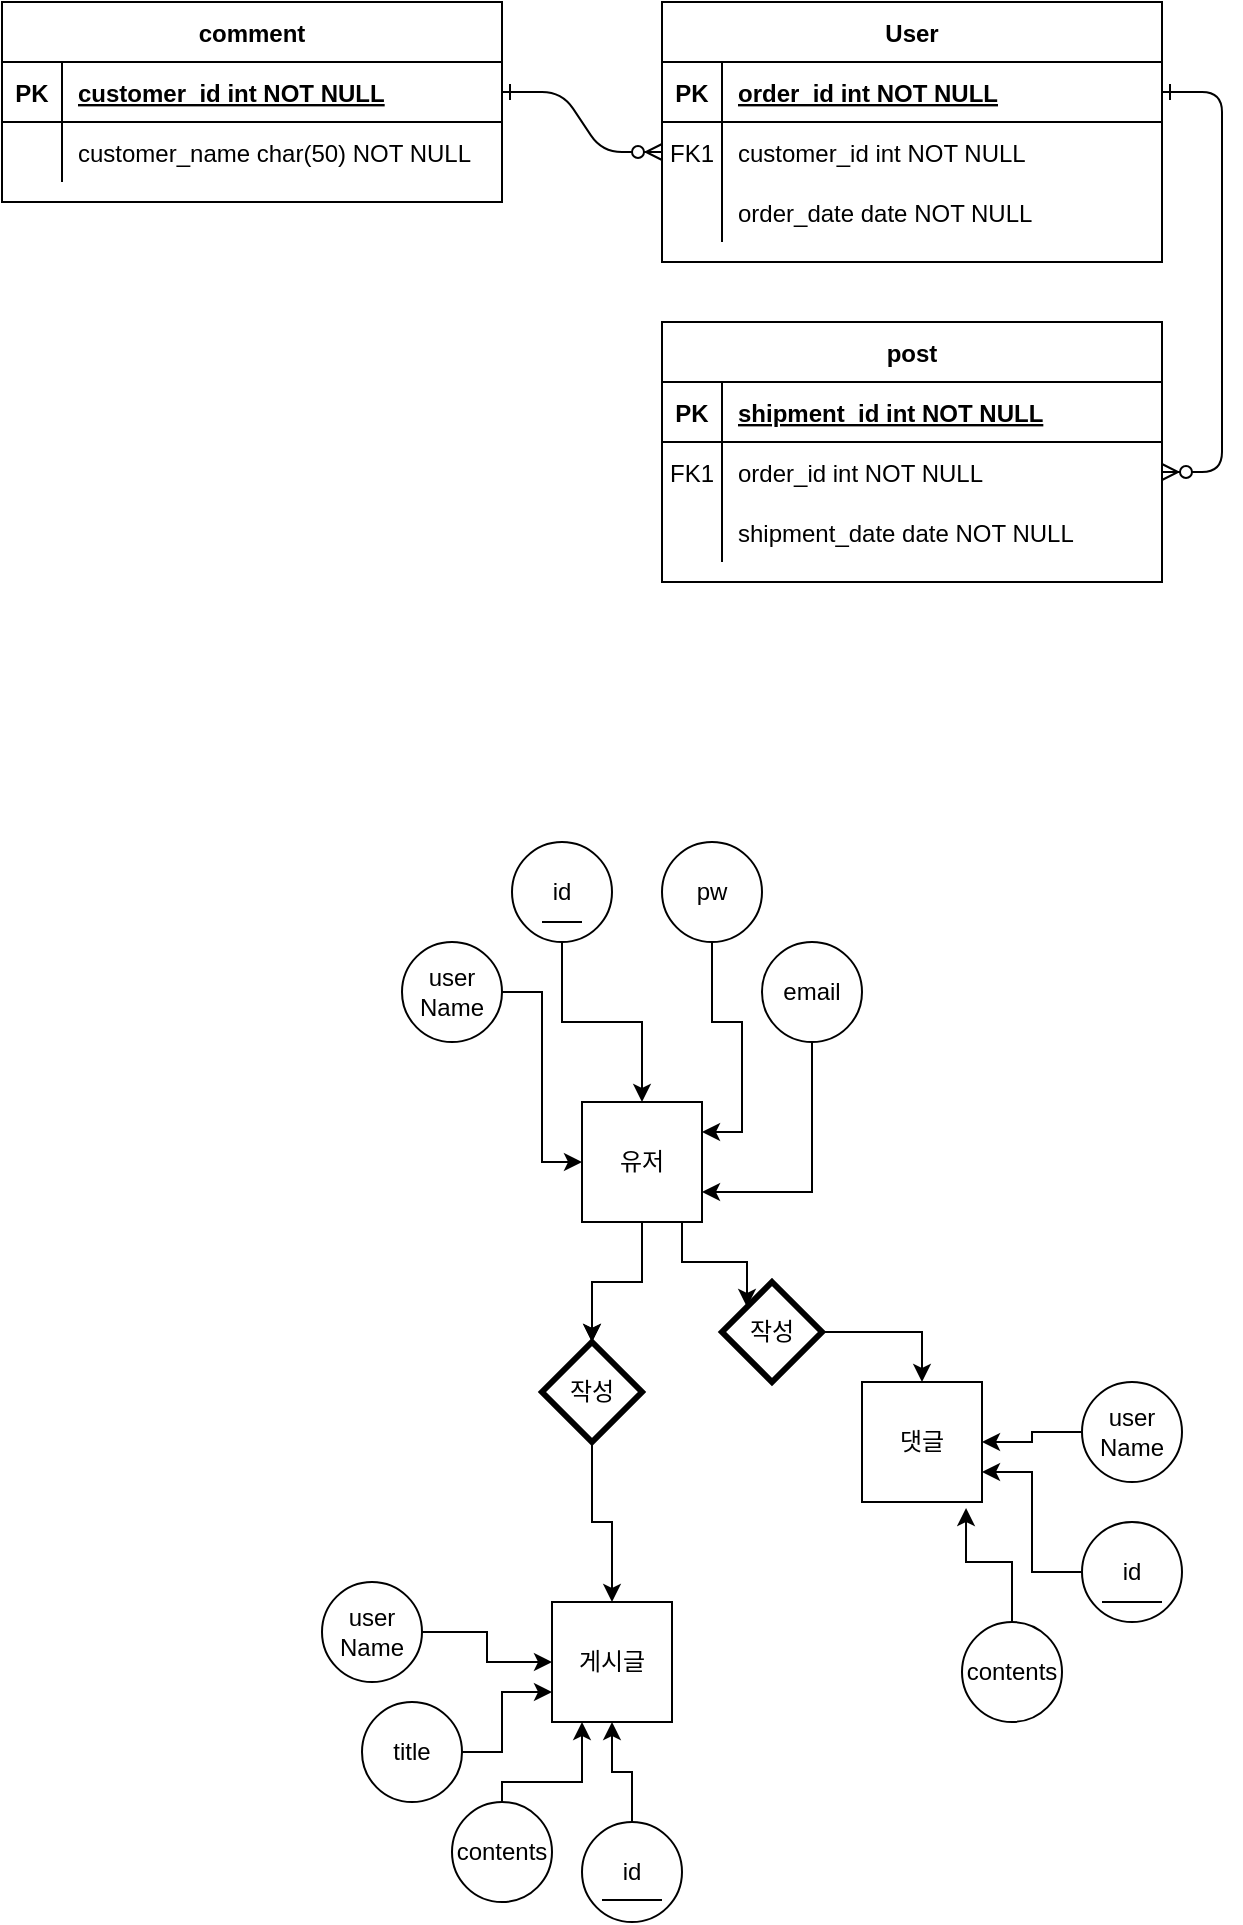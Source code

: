 <mxfile version="20.5.3" type="embed"><diagram id="R2lEEEUBdFMjLlhIrx00" name="Page-1"><mxGraphModel dx="556" dy="621" grid="1" gridSize="10" guides="1" tooltips="1" connect="1" arrows="1" fold="1" page="1" pageScale="1" pageWidth="850" pageHeight="1100" math="0" shadow="0" extFonts="Permanent Marker^https://fonts.googleapis.com/css?family=Permanent+Marker"><root><mxCell id="0"/><mxCell id="1" parent="0"/><mxCell id="C-vyLk0tnHw3VtMMgP7b-1" value="" style="edgeStyle=entityRelationEdgeStyle;endArrow=ERzeroToMany;startArrow=ERone;endFill=1;startFill=0;" parent="1" source="C-vyLk0tnHw3VtMMgP7b-24" target="C-vyLk0tnHw3VtMMgP7b-6" edge="1"><mxGeometry width="100" height="100" relative="1" as="geometry"><mxPoint x="340" y="720" as="sourcePoint"/><mxPoint x="440" y="620" as="targetPoint"/></mxGeometry></mxCell><mxCell id="C-vyLk0tnHw3VtMMgP7b-12" value="" style="edgeStyle=entityRelationEdgeStyle;endArrow=ERzeroToMany;startArrow=ERone;endFill=1;startFill=0;" parent="1" source="C-vyLk0tnHw3VtMMgP7b-3" target="C-vyLk0tnHw3VtMMgP7b-17" edge="1"><mxGeometry width="100" height="100" relative="1" as="geometry"><mxPoint x="400" y="180" as="sourcePoint"/><mxPoint x="460" y="205" as="targetPoint"/></mxGeometry></mxCell><mxCell id="C-vyLk0tnHw3VtMMgP7b-2" value="User" style="shape=table;startSize=30;container=1;collapsible=1;childLayout=tableLayout;fixedRows=1;rowLines=0;fontStyle=1;align=center;resizeLast=1;" parent="1" vertex="1"><mxGeometry x="450" y="120" width="250" height="130" as="geometry"/></mxCell><mxCell id="C-vyLk0tnHw3VtMMgP7b-3" value="" style="shape=partialRectangle;collapsible=0;dropTarget=0;pointerEvents=0;fillColor=none;points=[[0,0.5],[1,0.5]];portConstraint=eastwest;top=0;left=0;right=0;bottom=1;" parent="C-vyLk0tnHw3VtMMgP7b-2" vertex="1"><mxGeometry y="30" width="250" height="30" as="geometry"/></mxCell><mxCell id="C-vyLk0tnHw3VtMMgP7b-4" value="PK" style="shape=partialRectangle;overflow=hidden;connectable=0;fillColor=none;top=0;left=0;bottom=0;right=0;fontStyle=1;" parent="C-vyLk0tnHw3VtMMgP7b-3" vertex="1"><mxGeometry width="30" height="30" as="geometry"><mxRectangle width="30" height="30" as="alternateBounds"/></mxGeometry></mxCell><mxCell id="C-vyLk0tnHw3VtMMgP7b-5" value="order_id int NOT NULL " style="shape=partialRectangle;overflow=hidden;connectable=0;fillColor=none;top=0;left=0;bottom=0;right=0;align=left;spacingLeft=6;fontStyle=5;" parent="C-vyLk0tnHw3VtMMgP7b-3" vertex="1"><mxGeometry x="30" width="220" height="30" as="geometry"><mxRectangle width="220" height="30" as="alternateBounds"/></mxGeometry></mxCell><mxCell id="C-vyLk0tnHw3VtMMgP7b-6" value="" style="shape=partialRectangle;collapsible=0;dropTarget=0;pointerEvents=0;fillColor=none;points=[[0,0.5],[1,0.5]];portConstraint=eastwest;top=0;left=0;right=0;bottom=0;" parent="C-vyLk0tnHw3VtMMgP7b-2" vertex="1"><mxGeometry y="60" width="250" height="30" as="geometry"/></mxCell><mxCell id="C-vyLk0tnHw3VtMMgP7b-7" value="FK1" style="shape=partialRectangle;overflow=hidden;connectable=0;fillColor=none;top=0;left=0;bottom=0;right=0;" parent="C-vyLk0tnHw3VtMMgP7b-6" vertex="1"><mxGeometry width="30" height="30" as="geometry"><mxRectangle width="30" height="30" as="alternateBounds"/></mxGeometry></mxCell><mxCell id="C-vyLk0tnHw3VtMMgP7b-8" value="customer_id int NOT NULL" style="shape=partialRectangle;overflow=hidden;connectable=0;fillColor=none;top=0;left=0;bottom=0;right=0;align=left;spacingLeft=6;" parent="C-vyLk0tnHw3VtMMgP7b-6" vertex="1"><mxGeometry x="30" width="220" height="30" as="geometry"><mxRectangle width="220" height="30" as="alternateBounds"/></mxGeometry></mxCell><mxCell id="C-vyLk0tnHw3VtMMgP7b-9" value="" style="shape=partialRectangle;collapsible=0;dropTarget=0;pointerEvents=0;fillColor=none;points=[[0,0.5],[1,0.5]];portConstraint=eastwest;top=0;left=0;right=0;bottom=0;" parent="C-vyLk0tnHw3VtMMgP7b-2" vertex="1"><mxGeometry y="90" width="250" height="30" as="geometry"/></mxCell><mxCell id="C-vyLk0tnHw3VtMMgP7b-10" value="" style="shape=partialRectangle;overflow=hidden;connectable=0;fillColor=none;top=0;left=0;bottom=0;right=0;" parent="C-vyLk0tnHw3VtMMgP7b-9" vertex="1"><mxGeometry width="30" height="30" as="geometry"><mxRectangle width="30" height="30" as="alternateBounds"/></mxGeometry></mxCell><mxCell id="C-vyLk0tnHw3VtMMgP7b-11" value="order_date date NOT NULL" style="shape=partialRectangle;overflow=hidden;connectable=0;fillColor=none;top=0;left=0;bottom=0;right=0;align=left;spacingLeft=6;" parent="C-vyLk0tnHw3VtMMgP7b-9" vertex="1"><mxGeometry x="30" width="220" height="30" as="geometry"><mxRectangle width="220" height="30" as="alternateBounds"/></mxGeometry></mxCell><mxCell id="C-vyLk0tnHw3VtMMgP7b-13" value="post" style="shape=table;startSize=30;container=1;collapsible=1;childLayout=tableLayout;fixedRows=1;rowLines=0;fontStyle=1;align=center;resizeLast=1;" parent="1" vertex="1"><mxGeometry x="450" y="280" width="250" height="130" as="geometry"/></mxCell><mxCell id="C-vyLk0tnHw3VtMMgP7b-14" value="" style="shape=partialRectangle;collapsible=0;dropTarget=0;pointerEvents=0;fillColor=none;points=[[0,0.5],[1,0.5]];portConstraint=eastwest;top=0;left=0;right=0;bottom=1;" parent="C-vyLk0tnHw3VtMMgP7b-13" vertex="1"><mxGeometry y="30" width="250" height="30" as="geometry"/></mxCell><mxCell id="C-vyLk0tnHw3VtMMgP7b-15" value="PK" style="shape=partialRectangle;overflow=hidden;connectable=0;fillColor=none;top=0;left=0;bottom=0;right=0;fontStyle=1;" parent="C-vyLk0tnHw3VtMMgP7b-14" vertex="1"><mxGeometry width="30" height="30" as="geometry"><mxRectangle width="30" height="30" as="alternateBounds"/></mxGeometry></mxCell><mxCell id="C-vyLk0tnHw3VtMMgP7b-16" value="shipment_id int NOT NULL " style="shape=partialRectangle;overflow=hidden;connectable=0;fillColor=none;top=0;left=0;bottom=0;right=0;align=left;spacingLeft=6;fontStyle=5;" parent="C-vyLk0tnHw3VtMMgP7b-14" vertex="1"><mxGeometry x="30" width="220" height="30" as="geometry"><mxRectangle width="220" height="30" as="alternateBounds"/></mxGeometry></mxCell><mxCell id="C-vyLk0tnHw3VtMMgP7b-17" value="" style="shape=partialRectangle;collapsible=0;dropTarget=0;pointerEvents=0;fillColor=none;points=[[0,0.5],[1,0.5]];portConstraint=eastwest;top=0;left=0;right=0;bottom=0;" parent="C-vyLk0tnHw3VtMMgP7b-13" vertex="1"><mxGeometry y="60" width="250" height="30" as="geometry"/></mxCell><mxCell id="C-vyLk0tnHw3VtMMgP7b-18" value="FK1" style="shape=partialRectangle;overflow=hidden;connectable=0;fillColor=none;top=0;left=0;bottom=0;right=0;" parent="C-vyLk0tnHw3VtMMgP7b-17" vertex="1"><mxGeometry width="30" height="30" as="geometry"><mxRectangle width="30" height="30" as="alternateBounds"/></mxGeometry></mxCell><mxCell id="C-vyLk0tnHw3VtMMgP7b-19" value="order_id int NOT NULL" style="shape=partialRectangle;overflow=hidden;connectable=0;fillColor=none;top=0;left=0;bottom=0;right=0;align=left;spacingLeft=6;" parent="C-vyLk0tnHw3VtMMgP7b-17" vertex="1"><mxGeometry x="30" width="220" height="30" as="geometry"><mxRectangle width="220" height="30" as="alternateBounds"/></mxGeometry></mxCell><mxCell id="C-vyLk0tnHw3VtMMgP7b-20" value="" style="shape=partialRectangle;collapsible=0;dropTarget=0;pointerEvents=0;fillColor=none;points=[[0,0.5],[1,0.5]];portConstraint=eastwest;top=0;left=0;right=0;bottom=0;" parent="C-vyLk0tnHw3VtMMgP7b-13" vertex="1"><mxGeometry y="90" width="250" height="30" as="geometry"/></mxCell><mxCell id="C-vyLk0tnHw3VtMMgP7b-21" value="" style="shape=partialRectangle;overflow=hidden;connectable=0;fillColor=none;top=0;left=0;bottom=0;right=0;" parent="C-vyLk0tnHw3VtMMgP7b-20" vertex="1"><mxGeometry width="30" height="30" as="geometry"><mxRectangle width="30" height="30" as="alternateBounds"/></mxGeometry></mxCell><mxCell id="C-vyLk0tnHw3VtMMgP7b-22" value="shipment_date date NOT NULL" style="shape=partialRectangle;overflow=hidden;connectable=0;fillColor=none;top=0;left=0;bottom=0;right=0;align=left;spacingLeft=6;" parent="C-vyLk0tnHw3VtMMgP7b-20" vertex="1"><mxGeometry x="30" width="220" height="30" as="geometry"><mxRectangle width="220" height="30" as="alternateBounds"/></mxGeometry></mxCell><mxCell id="C-vyLk0tnHw3VtMMgP7b-23" value="comment" style="shape=table;startSize=30;container=1;collapsible=1;childLayout=tableLayout;fixedRows=1;rowLines=0;fontStyle=1;align=center;resizeLast=1;" parent="1" vertex="1"><mxGeometry x="120" y="120" width="250" height="100" as="geometry"/></mxCell><mxCell id="C-vyLk0tnHw3VtMMgP7b-24" value="" style="shape=partialRectangle;collapsible=0;dropTarget=0;pointerEvents=0;fillColor=none;points=[[0,0.5],[1,0.5]];portConstraint=eastwest;top=0;left=0;right=0;bottom=1;" parent="C-vyLk0tnHw3VtMMgP7b-23" vertex="1"><mxGeometry y="30" width="250" height="30" as="geometry"/></mxCell><mxCell id="C-vyLk0tnHw3VtMMgP7b-25" value="PK" style="shape=partialRectangle;overflow=hidden;connectable=0;fillColor=none;top=0;left=0;bottom=0;right=0;fontStyle=1;" parent="C-vyLk0tnHw3VtMMgP7b-24" vertex="1"><mxGeometry width="30" height="30" as="geometry"><mxRectangle width="30" height="30" as="alternateBounds"/></mxGeometry></mxCell><mxCell id="C-vyLk0tnHw3VtMMgP7b-26" value="customer_id int NOT NULL " style="shape=partialRectangle;overflow=hidden;connectable=0;fillColor=none;top=0;left=0;bottom=0;right=0;align=left;spacingLeft=6;fontStyle=5;" parent="C-vyLk0tnHw3VtMMgP7b-24" vertex="1"><mxGeometry x="30" width="220" height="30" as="geometry"><mxRectangle width="220" height="30" as="alternateBounds"/></mxGeometry></mxCell><mxCell id="C-vyLk0tnHw3VtMMgP7b-27" value="" style="shape=partialRectangle;collapsible=0;dropTarget=0;pointerEvents=0;fillColor=none;points=[[0,0.5],[1,0.5]];portConstraint=eastwest;top=0;left=0;right=0;bottom=0;" parent="C-vyLk0tnHw3VtMMgP7b-23" vertex="1"><mxGeometry y="60" width="250" height="30" as="geometry"/></mxCell><mxCell id="C-vyLk0tnHw3VtMMgP7b-28" value="" style="shape=partialRectangle;overflow=hidden;connectable=0;fillColor=none;top=0;left=0;bottom=0;right=0;" parent="C-vyLk0tnHw3VtMMgP7b-27" vertex="1"><mxGeometry width="30" height="30" as="geometry"><mxRectangle width="30" height="30" as="alternateBounds"/></mxGeometry></mxCell><mxCell id="C-vyLk0tnHw3VtMMgP7b-29" value="customer_name char(50) NOT NULL" style="shape=partialRectangle;overflow=hidden;connectable=0;fillColor=none;top=0;left=0;bottom=0;right=0;align=left;spacingLeft=6;" parent="C-vyLk0tnHw3VtMMgP7b-27" vertex="1"><mxGeometry x="30" width="220" height="30" as="geometry"><mxRectangle width="220" height="30" as="alternateBounds"/></mxGeometry></mxCell><mxCell id="eIY_nMuqHv6aUpB4erwn-23" style="edgeStyle=orthogonalEdgeStyle;rounded=0;orthogonalLoop=1;jettySize=auto;html=1;" parent="1" source="eIY_nMuqHv6aUpB4erwn-2" target="eIY_nMuqHv6aUpB4erwn-24" edge="1"><mxGeometry relative="1" as="geometry"><mxPoint x="430" y="800" as="targetPoint"/></mxGeometry></mxCell><mxCell id="eIY_nMuqHv6aUpB4erwn-27" value="" style="edgeStyle=orthogonalEdgeStyle;rounded=0;orthogonalLoop=1;jettySize=auto;html=1;" parent="1" source="eIY_nMuqHv6aUpB4erwn-2" target="eIY_nMuqHv6aUpB4erwn-24" edge="1"><mxGeometry relative="1" as="geometry"/></mxCell><mxCell id="eIY_nMuqHv6aUpB4erwn-29" style="edgeStyle=orthogonalEdgeStyle;rounded=0;orthogonalLoop=1;jettySize=auto;html=1;exitX=1;exitY=1;exitDx=0;exitDy=0;entryX=0;entryY=0;entryDx=0;entryDy=0;" parent="1" source="eIY_nMuqHv6aUpB4erwn-2" target="eIY_nMuqHv6aUpB4erwn-26" edge="1"><mxGeometry relative="1" as="geometry"><mxPoint x="490" y="750" as="targetPoint"/><Array as="points"><mxPoint x="460" y="730"/><mxPoint x="460" y="750"/><mxPoint x="493" y="750"/></Array></mxGeometry></mxCell><mxCell id="eIY_nMuqHv6aUpB4erwn-2" value="유저" style="whiteSpace=wrap;html=1;aspect=fixed;" parent="1" vertex="1"><mxGeometry x="410" y="670" width="60" height="60" as="geometry"/></mxCell><mxCell id="eIY_nMuqHv6aUpB4erwn-3" value="게시글" style="whiteSpace=wrap;html=1;aspect=fixed;" parent="1" vertex="1"><mxGeometry x="395" y="920" width="60" height="60" as="geometry"/></mxCell><mxCell id="eIY_nMuqHv6aUpB4erwn-17" style="edgeStyle=orthogonalEdgeStyle;rounded=0;orthogonalLoop=1;jettySize=auto;html=1;entryX=0;entryY=0.5;entryDx=0;entryDy=0;" parent="1" source="eIY_nMuqHv6aUpB4erwn-4" target="eIY_nMuqHv6aUpB4erwn-2" edge="1"><mxGeometry relative="1" as="geometry"/></mxCell><mxCell id="eIY_nMuqHv6aUpB4erwn-4" value="user&lt;br&gt;Name" style="ellipse;whiteSpace=wrap;html=1;aspect=fixed;" parent="1" vertex="1"><mxGeometry x="320" y="590" width="50" height="50" as="geometry"/></mxCell><mxCell id="eIY_nMuqHv6aUpB4erwn-19" style="edgeStyle=orthogonalEdgeStyle;rounded=0;orthogonalLoop=1;jettySize=auto;html=1;entryX=1;entryY=0.25;entryDx=0;entryDy=0;" parent="1" source="eIY_nMuqHv6aUpB4erwn-5" target="eIY_nMuqHv6aUpB4erwn-2" edge="1"><mxGeometry relative="1" as="geometry"/></mxCell><mxCell id="eIY_nMuqHv6aUpB4erwn-5" value="pw" style="ellipse;whiteSpace=wrap;html=1;aspect=fixed;" parent="1" vertex="1"><mxGeometry x="450" y="540" width="50" height="50" as="geometry"/></mxCell><mxCell id="eIY_nMuqHv6aUpB4erwn-22" style="edgeStyle=orthogonalEdgeStyle;rounded=0;orthogonalLoop=1;jettySize=auto;html=1;entryX=1;entryY=0.75;entryDx=0;entryDy=0;exitX=0.5;exitY=1;exitDx=0;exitDy=0;" parent="1" source="eIY_nMuqHv6aUpB4erwn-6" target="eIY_nMuqHv6aUpB4erwn-2" edge="1"><mxGeometry relative="1" as="geometry"><mxPoint x="580" y="720" as="targetPoint"/><Array as="points"><mxPoint x="525" y="715"/></Array></mxGeometry></mxCell><mxCell id="eIY_nMuqHv6aUpB4erwn-6" value="email" style="ellipse;whiteSpace=wrap;html=1;aspect=fixed;" parent="1" vertex="1"><mxGeometry x="500" y="590" width="50" height="50" as="geometry"/></mxCell><mxCell id="eIY_nMuqHv6aUpB4erwn-7" value="댓글" style="whiteSpace=wrap;html=1;aspect=fixed;" parent="1" vertex="1"><mxGeometry x="550" y="810" width="60" height="60" as="geometry"/></mxCell><mxCell id="eIY_nMuqHv6aUpB4erwn-13" style="edgeStyle=orthogonalEdgeStyle;rounded=0;orthogonalLoop=1;jettySize=auto;html=1;" parent="1" source="eIY_nMuqHv6aUpB4erwn-8" target="eIY_nMuqHv6aUpB4erwn-2" edge="1"><mxGeometry relative="1" as="geometry"/></mxCell><mxCell id="eIY_nMuqHv6aUpB4erwn-8" value="id" style="ellipse;whiteSpace=wrap;html=1;aspect=fixed;strokeColor=default;gradientColor=none;direction=west;" parent="1" vertex="1"><mxGeometry x="375" y="540" width="50" height="50" as="geometry"/></mxCell><mxCell id="eIY_nMuqHv6aUpB4erwn-14" value="" style="endArrow=none;html=1;rounded=0;" parent="1" edge="1"><mxGeometry width="50" height="50" relative="1" as="geometry"><mxPoint x="390" y="580" as="sourcePoint"/><mxPoint x="410" y="580" as="targetPoint"/></mxGeometry></mxCell><mxCell id="eIY_nMuqHv6aUpB4erwn-25" value="" style="edgeStyle=orthogonalEdgeStyle;rounded=0;orthogonalLoop=1;jettySize=auto;html=1;" parent="1" source="eIY_nMuqHv6aUpB4erwn-24" target="eIY_nMuqHv6aUpB4erwn-3" edge="1"><mxGeometry relative="1" as="geometry"/></mxCell><mxCell id="eIY_nMuqHv6aUpB4erwn-24" value="작성" style="rhombus;whiteSpace=wrap;html=1;strokeColor=default;strokeWidth=3;gradientColor=none;" parent="1" vertex="1"><mxGeometry x="390" y="790" width="50" height="50" as="geometry"/></mxCell><mxCell id="eIY_nMuqHv6aUpB4erwn-30" value="" style="edgeStyle=orthogonalEdgeStyle;rounded=0;orthogonalLoop=1;jettySize=auto;html=1;entryX=0.5;entryY=0;entryDx=0;entryDy=0;" parent="1" source="eIY_nMuqHv6aUpB4erwn-26" target="eIY_nMuqHv6aUpB4erwn-7" edge="1"><mxGeometry relative="1" as="geometry"><mxPoint x="580" y="800" as="targetPoint"/><Array as="points"><mxPoint x="580" y="785"/></Array></mxGeometry></mxCell><mxCell id="eIY_nMuqHv6aUpB4erwn-26" value="작성" style="rhombus;whiteSpace=wrap;html=1;strokeColor=default;strokeWidth=3;gradientColor=none;" parent="1" vertex="1"><mxGeometry x="480" y="760" width="50" height="50" as="geometry"/></mxCell><mxCell id="eIY_nMuqHv6aUpB4erwn-53" value="" style="edgeStyle=orthogonalEdgeStyle;rounded=0;orthogonalLoop=1;jettySize=auto;html=1;" parent="1" source="eIY_nMuqHv6aUpB4erwn-31" target="eIY_nMuqHv6aUpB4erwn-7" edge="1"><mxGeometry relative="1" as="geometry"/></mxCell><mxCell id="eIY_nMuqHv6aUpB4erwn-31" value="user&lt;br&gt;Name" style="ellipse;whiteSpace=wrap;html=1;aspect=fixed;" parent="1" vertex="1"><mxGeometry x="660" y="810" width="50" height="50" as="geometry"/></mxCell><mxCell id="eIY_nMuqHv6aUpB4erwn-44" value="" style="edgeStyle=orthogonalEdgeStyle;rounded=0;orthogonalLoop=1;jettySize=auto;html=1;" parent="1" source="eIY_nMuqHv6aUpB4erwn-33" target="eIY_nMuqHv6aUpB4erwn-3" edge="1"><mxGeometry relative="1" as="geometry"/></mxCell><mxCell id="eIY_nMuqHv6aUpB4erwn-33" value="user&lt;br&gt;Name" style="ellipse;whiteSpace=wrap;html=1;aspect=fixed;" parent="1" vertex="1"><mxGeometry x="280" y="910" width="50" height="50" as="geometry"/></mxCell><mxCell id="eIY_nMuqHv6aUpB4erwn-51" style="edgeStyle=orthogonalEdgeStyle;rounded=0;orthogonalLoop=1;jettySize=auto;html=1;entryX=0.867;entryY=1.05;entryDx=0;entryDy=0;entryPerimeter=0;" parent="1" source="eIY_nMuqHv6aUpB4erwn-35" target="eIY_nMuqHv6aUpB4erwn-7" edge="1"><mxGeometry relative="1" as="geometry"><Array as="points"><mxPoint x="625" y="900"/><mxPoint x="602" y="900"/></Array></mxGeometry></mxCell><mxCell id="eIY_nMuqHv6aUpB4erwn-35" value="contents" style="ellipse;whiteSpace=wrap;html=1;aspect=fixed;" parent="1" vertex="1"><mxGeometry x="600" y="930" width="50" height="50" as="geometry"/></mxCell><mxCell id="eIY_nMuqHv6aUpB4erwn-47" style="edgeStyle=orthogonalEdgeStyle;rounded=0;orthogonalLoop=1;jettySize=auto;html=1;entryX=0.25;entryY=1;entryDx=0;entryDy=0;" parent="1" source="eIY_nMuqHv6aUpB4erwn-36" target="eIY_nMuqHv6aUpB4erwn-3" edge="1"><mxGeometry relative="1" as="geometry"><mxPoint x="380" y="1000" as="targetPoint"/><Array as="points"><mxPoint x="370" y="1010"/><mxPoint x="410" y="1010"/></Array></mxGeometry></mxCell><mxCell id="eIY_nMuqHv6aUpB4erwn-36" value="contents" style="ellipse;whiteSpace=wrap;html=1;aspect=fixed;" parent="1" vertex="1"><mxGeometry x="345" y="1020" width="50" height="50" as="geometry"/></mxCell><mxCell id="eIY_nMuqHv6aUpB4erwn-45" value="" style="edgeStyle=orthogonalEdgeStyle;rounded=0;orthogonalLoop=1;jettySize=auto;html=1;entryX=0;entryY=0.75;entryDx=0;entryDy=0;" parent="1" source="eIY_nMuqHv6aUpB4erwn-37" target="eIY_nMuqHv6aUpB4erwn-3" edge="1"><mxGeometry relative="1" as="geometry"><mxPoint x="390" y="980" as="targetPoint"/><Array as="points"><mxPoint x="370" y="995"/><mxPoint x="370" y="965"/></Array></mxGeometry></mxCell><mxCell id="eIY_nMuqHv6aUpB4erwn-37" value="title" style="ellipse;whiteSpace=wrap;html=1;aspect=fixed;strokeColor=default;gradientColor=none;direction=west;" parent="1" vertex="1"><mxGeometry x="300" y="970" width="50" height="50" as="geometry"/></mxCell><mxCell id="eIY_nMuqHv6aUpB4erwn-52" style="edgeStyle=orthogonalEdgeStyle;rounded=0;orthogonalLoop=1;jettySize=auto;html=1;entryX=1;entryY=0.75;entryDx=0;entryDy=0;" parent="1" source="eIY_nMuqHv6aUpB4erwn-38" target="eIY_nMuqHv6aUpB4erwn-7" edge="1"><mxGeometry relative="1" as="geometry"><mxPoint x="640" y="850" as="targetPoint"/></mxGeometry></mxCell><mxCell id="eIY_nMuqHv6aUpB4erwn-38" value="id" style="ellipse;whiteSpace=wrap;html=1;aspect=fixed;strokeColor=default;gradientColor=none;direction=west;" parent="1" vertex="1"><mxGeometry x="660" y="880" width="50" height="50" as="geometry"/></mxCell><mxCell id="eIY_nMuqHv6aUpB4erwn-48" value="" style="edgeStyle=orthogonalEdgeStyle;rounded=0;orthogonalLoop=1;jettySize=auto;html=1;" parent="1" source="eIY_nMuqHv6aUpB4erwn-39" target="eIY_nMuqHv6aUpB4erwn-3" edge="1"><mxGeometry relative="1" as="geometry"/></mxCell><mxCell id="eIY_nMuqHv6aUpB4erwn-39" value="id" style="ellipse;whiteSpace=wrap;html=1;aspect=fixed;strokeColor=default;gradientColor=none;direction=west;" parent="1" vertex="1"><mxGeometry x="410" y="1030" width="50" height="50" as="geometry"/></mxCell><mxCell id="eIY_nMuqHv6aUpB4erwn-42" value="" style="endArrow=none;html=1;rounded=0;" parent="1" edge="1"><mxGeometry width="50" height="50" relative="1" as="geometry"><mxPoint x="670" y="920" as="sourcePoint"/><mxPoint x="700" y="920" as="targetPoint"/><Array as="points"><mxPoint x="700" y="920"/></Array></mxGeometry></mxCell><mxCell id="eIY_nMuqHv6aUpB4erwn-43" value="" style="endArrow=none;html=1;rounded=0;" parent="1" edge="1"><mxGeometry width="50" height="50" relative="1" as="geometry"><mxPoint x="420" y="1069" as="sourcePoint"/><mxPoint x="450" y="1069" as="targetPoint"/></mxGeometry></mxCell></root></mxGraphModel></diagram></mxfile>